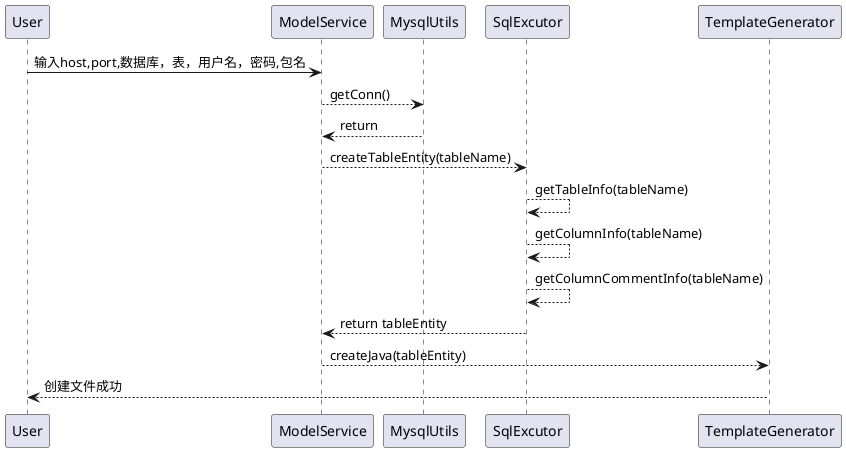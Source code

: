 @startuml
User -> ModelService: 输入host,port,数据库，表，用户名，密码,包名
ModelService --> MysqlUtils:getConn()
ModelService <-- MysqlUtils:return
ModelService --> SqlExcutor: createTableEntity(tableName)
SqlExcutor --> SqlExcutor: getTableInfo(tableName)
SqlExcutor --> SqlExcutor: getColumnInfo(tableName)
SqlExcutor --> SqlExcutor: getColumnCommentInfo(tableName)
ModelService <-- SqlExcutor: return tableEntity
ModelService -->  TemplateGenerator:createJava(tableEntity)
User <-- TemplateGenerator:创建文件成功
@enduml